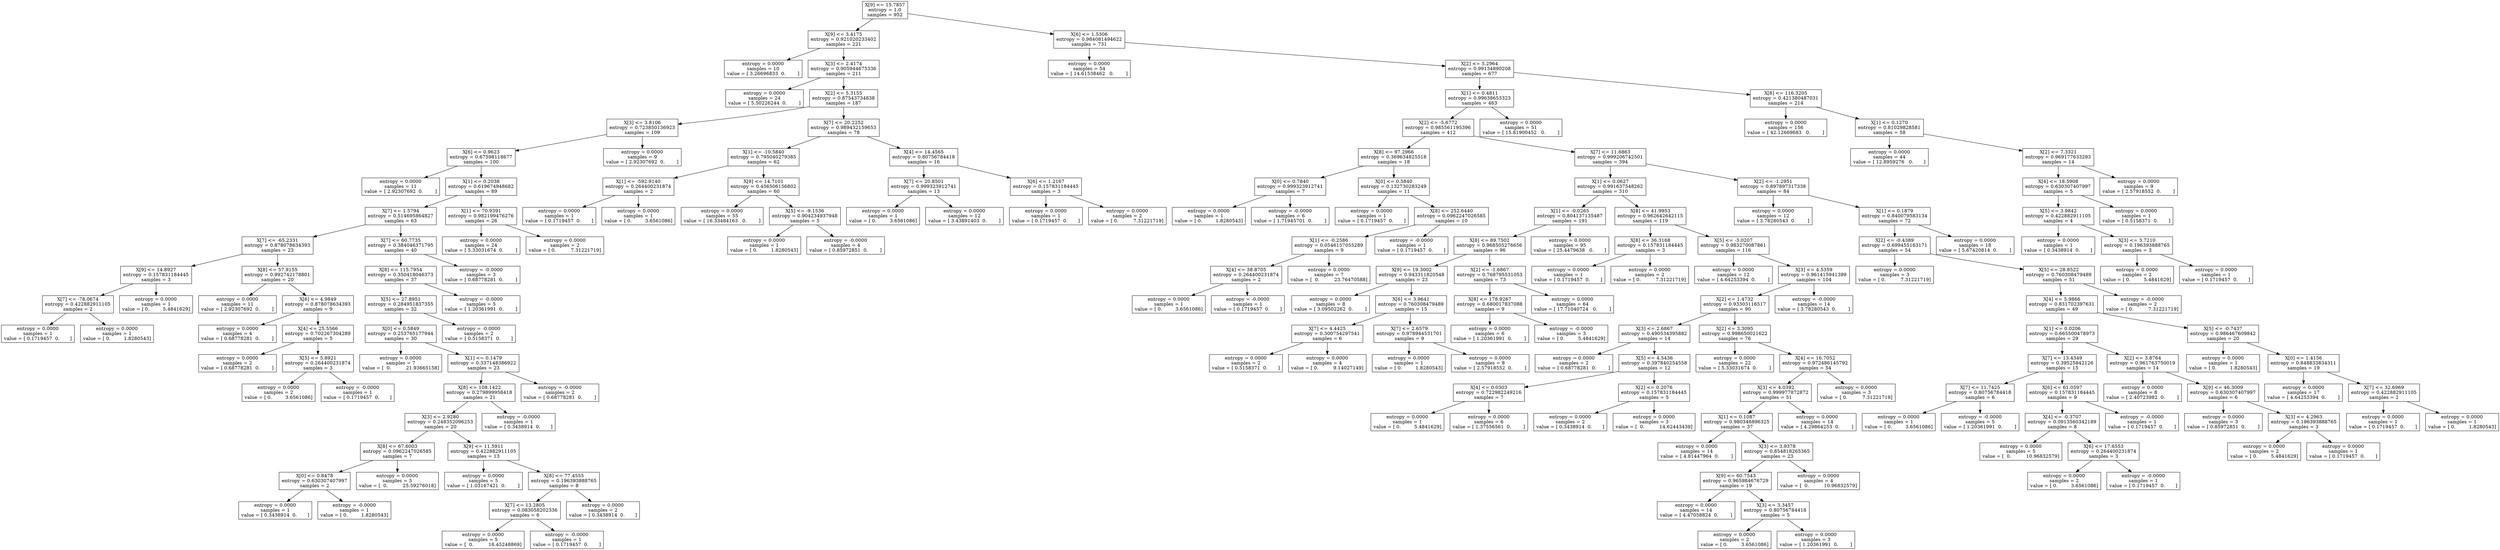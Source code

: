 digraph Tree {
0 [label="X[9] <= 15.7857\nentropy = 1.0\nsamples = 952", shape="box"] ;
1 [label="X[9] <= 3.4175\nentropy = 0.921020233402\nsamples = 221", shape="box"] ;
0 -> 1 ;
2 [label="entropy = 0.0000\nsamples = 10\nvalue = [ 3.26696833  0.        ]", shape="box"] ;
1 -> 2 ;
3 [label="X[3] <= 2.4174\nentropy = 0.905944675336\nsamples = 211", shape="box"] ;
1 -> 3 ;
4 [label="entropy = 0.0000\nsamples = 24\nvalue = [ 5.50226244  0.        ]", shape="box"] ;
3 -> 4 ;
5 [label="X[2] <= 5.3155\nentropy = 0.87543734838\nsamples = 187", shape="box"] ;
3 -> 5 ;
6 [label="X[3] <= 3.8106\nentropy = 0.723850136923\nsamples = 109", shape="box"] ;
5 -> 6 ;
7 [label="X[6] <= 0.9623\nentropy = 0.67598118677\nsamples = 100", shape="box"] ;
6 -> 7 ;
8 [label="entropy = 0.0000\nsamples = 11\nvalue = [ 2.92307692  0.        ]", shape="box"] ;
7 -> 8 ;
9 [label="X[1] <= 0.2038\nentropy = 0.619674948682\nsamples = 89", shape="box"] ;
7 -> 9 ;
10 [label="X[7] <= 1.5794\nentropy = 0.514695864827\nsamples = 63", shape="box"] ;
9 -> 10 ;
11 [label="X[7] <= -65.2331\nentropy = 0.878078634393\nsamples = 23", shape="box"] ;
10 -> 11 ;
12 [label="X[9] <= 14.8927\nentropy = 0.157831184445\nsamples = 3", shape="box"] ;
11 -> 12 ;
13 [label="X[7] <= -78.0674\nentropy = 0.422882911105\nsamples = 2", shape="box"] ;
12 -> 13 ;
14 [label="entropy = 0.0000\nsamples = 1\nvalue = [ 0.1719457  0.       ]", shape="box"] ;
13 -> 14 ;
15 [label="entropy = 0.0000\nsamples = 1\nvalue = [ 0.         1.8280543]", shape="box"] ;
13 -> 15 ;
16 [label="entropy = 0.0000\nsamples = 1\nvalue = [ 0.         5.4841629]", shape="box"] ;
12 -> 16 ;
17 [label="X[8] <= 57.9155\nentropy = 0.992742178801\nsamples = 20", shape="box"] ;
11 -> 17 ;
18 [label="entropy = 0.0000\nsamples = 11\nvalue = [ 2.92307692  0.        ]", shape="box"] ;
17 -> 18 ;
19 [label="X[6] <= 4.9849\nentropy = 0.878078634393\nsamples = 9", shape="box"] ;
17 -> 19 ;
20 [label="entropy = 0.0000\nsamples = 4\nvalue = [ 0.68778281  0.        ]", shape="box"] ;
19 -> 20 ;
21 [label="X[4] <= 25.5566\nentropy = 0.702267304289\nsamples = 5", shape="box"] ;
19 -> 21 ;
22 [label="entropy = 0.0000\nsamples = 2\nvalue = [ 0.68778281  0.        ]", shape="box"] ;
21 -> 22 ;
23 [label="X[5] <= 5.8921\nentropy = 0.264400231874\nsamples = 3", shape="box"] ;
21 -> 23 ;
24 [label="entropy = 0.0000\nsamples = 2\nvalue = [ 0.         3.6561086]", shape="box"] ;
23 -> 24 ;
25 [label="entropy = -0.0000\nsamples = 1\nvalue = [ 0.1719457  0.       ]", shape="box"] ;
23 -> 25 ;
26 [label="X[7] <= 60.7735\nentropy = 0.384046371795\nsamples = 40", shape="box"] ;
10 -> 26 ;
27 [label="X[8] <= 115.7954\nentropy = 0.350418046373\nsamples = 37", shape="box"] ;
26 -> 27 ;
28 [label="X[5] <= 27.8951\nentropy = 0.284951837355\nsamples = 32", shape="box"] ;
27 -> 28 ;
29 [label="X[0] <= 0.5849\nentropy = 0.253765177944\nsamples = 30", shape="box"] ;
28 -> 29 ;
30 [label="entropy = 0.0000\nsamples = 7\nvalue = [  0.          21.93665158]", shape="box"] ;
29 -> 30 ;
31 [label="X[1] <= 0.1479\nentropy = 0.337148386922\nsamples = 23", shape="box"] ;
29 -> 31 ;
32 [label="X[8] <= 108.1422\nentropy = 0.279899958418\nsamples = 21", shape="box"] ;
31 -> 32 ;
33 [label="X[3] <= 2.9280\nentropy = 0.248352096253\nsamples = 20", shape="box"] ;
32 -> 33 ;
34 [label="X[8] <= 67.6003\nentropy = 0.0962247026585\nsamples = 7", shape="box"] ;
33 -> 34 ;
35 [label="X[0] <= 0.8478\nentropy = 0.630307407997\nsamples = 2", shape="box"] ;
34 -> 35 ;
36 [label="entropy = 0.0000\nsamples = 1\nvalue = [ 0.3438914  0.       ]", shape="box"] ;
35 -> 36 ;
37 [label="entropy = -0.0000\nsamples = 1\nvalue = [ 0.         1.8280543]", shape="box"] ;
35 -> 37 ;
38 [label="entropy = 0.0000\nsamples = 5\nvalue = [  0.          25.59276018]", shape="box"] ;
34 -> 38 ;
39 [label="X[9] <= 11.5911\nentropy = 0.422882911105\nsamples = 13", shape="box"] ;
33 -> 39 ;
40 [label="entropy = 0.0000\nsamples = 5\nvalue = [ 1.03167421  0.        ]", shape="box"] ;
39 -> 40 ;
41 [label="X[8] <= 77.4555\nentropy = 0.196393888765\nsamples = 8", shape="box"] ;
39 -> 41 ;
42 [label="X[7] <= 13.2805\nentropy = 0.083058202336\nsamples = 6", shape="box"] ;
41 -> 42 ;
43 [label="entropy = 0.0000\nsamples = 5\nvalue = [  0.          16.45248869]", shape="box"] ;
42 -> 43 ;
44 [label="entropy = -0.0000\nsamples = 1\nvalue = [ 0.1719457  0.       ]", shape="box"] ;
42 -> 44 ;
45 [label="entropy = 0.0000\nsamples = 2\nvalue = [ 0.3438914  0.       ]", shape="box"] ;
41 -> 45 ;
46 [label="entropy = -0.0000\nsamples = 1\nvalue = [ 0.3438914  0.       ]", shape="box"] ;
32 -> 46 ;
47 [label="entropy = -0.0000\nsamples = 2\nvalue = [ 0.68778281  0.        ]", shape="box"] ;
31 -> 47 ;
48 [label="entropy = -0.0000\nsamples = 2\nvalue = [ 0.5158371  0.       ]", shape="box"] ;
28 -> 48 ;
49 [label="entropy = -0.0000\nsamples = 5\nvalue = [ 1.20361991  0.        ]", shape="box"] ;
27 -> 49 ;
50 [label="entropy = -0.0000\nsamples = 3\nvalue = [ 0.68778281  0.        ]", shape="box"] ;
26 -> 50 ;
51 [label="X[1] <= 70.9391\nentropy = 0.982199476276\nsamples = 26", shape="box"] ;
9 -> 51 ;
52 [label="entropy = 0.0000\nsamples = 24\nvalue = [ 5.33031674  0.        ]", shape="box"] ;
51 -> 52 ;
53 [label="entropy = 0.0000\nsamples = 2\nvalue = [ 0.          7.31221719]", shape="box"] ;
51 -> 53 ;
54 [label="entropy = 0.0000\nsamples = 9\nvalue = [ 2.92307692  0.        ]", shape="box"] ;
6 -> 54 ;
55 [label="X[7] <= 20.2252\nentropy = 0.989432159653\nsamples = 78", shape="box"] ;
5 -> 55 ;
56 [label="X[1] <= -10.5840\nentropy = 0.795040279385\nsamples = 62", shape="box"] ;
55 -> 56 ;
57 [label="X[1] <= -592.9140\nentropy = 0.264400231874\nsamples = 2", shape="box"] ;
56 -> 57 ;
58 [label="entropy = 0.0000\nsamples = 1\nvalue = [ 0.1719457  0.       ]", shape="box"] ;
57 -> 58 ;
59 [label="entropy = 0.0000\nsamples = 1\nvalue = [ 0.         3.6561086]", shape="box"] ;
57 -> 59 ;
60 [label="X[9] <= 14.7101\nentropy = 0.456506156802\nsamples = 60", shape="box"] ;
56 -> 60 ;
61 [label="entropy = 0.0000\nsamples = 55\nvalue = [ 16.33484163   0.        ]", shape="box"] ;
60 -> 61 ;
62 [label="X[5] <= -9.1536\nentropy = 0.904234937948\nsamples = 5", shape="box"] ;
60 -> 62 ;
63 [label="entropy = 0.0000\nsamples = 1\nvalue = [ 0.         1.8280543]", shape="box"] ;
62 -> 63 ;
64 [label="entropy = -0.0000\nsamples = 4\nvalue = [ 0.85972851  0.        ]", shape="box"] ;
62 -> 64 ;
65 [label="X[4] <= 14.4565\nentropy = 0.80756784418\nsamples = 16", shape="box"] ;
55 -> 65 ;
66 [label="X[7] <= 20.8501\nentropy = 0.999323912741\nsamples = 13", shape="box"] ;
65 -> 66 ;
67 [label="entropy = 0.0000\nsamples = 1\nvalue = [ 0.         3.6561086]", shape="box"] ;
66 -> 67 ;
68 [label="entropy = 0.0000\nsamples = 12\nvalue = [ 3.43891403  0.        ]", shape="box"] ;
66 -> 68 ;
69 [label="X[6] <= 1.2167\nentropy = 0.157831184445\nsamples = 3", shape="box"] ;
65 -> 69 ;
70 [label="entropy = 0.0000\nsamples = 1\nvalue = [ 0.1719457  0.       ]", shape="box"] ;
69 -> 70 ;
71 [label="entropy = 0.0000\nsamples = 2\nvalue = [ 0.          7.31221719]", shape="box"] ;
69 -> 71 ;
72 [label="X[6] <= 1.5306\nentropy = 0.984081494622\nsamples = 731", shape="box"] ;
0 -> 72 ;
73 [label="entropy = 0.0000\nsamples = 54\nvalue = [ 14.61538462   0.        ]", shape="box"] ;
72 -> 73 ;
74 [label="X[2] <= 5.2964\nentropy = 0.99134890208\nsamples = 677", shape="box"] ;
72 -> 74 ;
75 [label="X[1] <= 0.4811\nentropy = 0.99638653323\nsamples = 463", shape="box"] ;
74 -> 75 ;
76 [label="X[2] <= -5.6772\nentropy = 0.985561195396\nsamples = 412", shape="box"] ;
75 -> 76 ;
77 [label="X[8] <= 97.2966\nentropy = 0.369634825518\nsamples = 18", shape="box"] ;
76 -> 77 ;
78 [label="X[0] <= 0.7840\nentropy = 0.999323912741\nsamples = 7", shape="box"] ;
77 -> 78 ;
79 [label="entropy = 0.0000\nsamples = 1\nvalue = [ 0.         1.8280543]", shape="box"] ;
78 -> 79 ;
80 [label="entropy = -0.0000\nsamples = 6\nvalue = [ 1.71945701  0.        ]", shape="box"] ;
78 -> 80 ;
81 [label="X[0] <= 0.5840\nentropy = 0.132730283249\nsamples = 11", shape="box"] ;
77 -> 81 ;
82 [label="entropy = 0.0000\nsamples = 1\nvalue = [ 0.1719457  0.       ]", shape="box"] ;
81 -> 82 ;
83 [label="X[8] <= 252.6440\nentropy = 0.0962247026585\nsamples = 10", shape="box"] ;
81 -> 83 ;
84 [label="X[1] <= -0.2586\nentropy = 0.0546157055289\nsamples = 9", shape="box"] ;
83 -> 84 ;
85 [label="X[4] <= 38.8705\nentropy = 0.264400231874\nsamples = 2", shape="box"] ;
84 -> 85 ;
86 [label="entropy = 0.0000\nsamples = 1\nvalue = [ 0.         3.6561086]", shape="box"] ;
85 -> 86 ;
87 [label="entropy = -0.0000\nsamples = 1\nvalue = [ 0.1719457  0.       ]", shape="box"] ;
85 -> 87 ;
88 [label="entropy = 0.0000\nsamples = 7\nvalue = [  0.          23.76470588]", shape="box"] ;
84 -> 88 ;
89 [label="entropy = -0.0000\nsamples = 1\nvalue = [ 0.1719457  0.       ]", shape="box"] ;
83 -> 89 ;
90 [label="X[7] <= 11.6863\nentropy = 0.999206742501\nsamples = 394", shape="box"] ;
76 -> 90 ;
91 [label="X[1] <= 0.0627\nentropy = 0.991637548262\nsamples = 310", shape="box"] ;
90 -> 91 ;
92 [label="X[1] <= -0.0265\nentropy = 0.804137135487\nsamples = 191", shape="box"] ;
91 -> 92 ;
93 [label="X[8] <= 89.7502\nentropy = 0.968505276656\nsamples = 96", shape="box"] ;
92 -> 93 ;
94 [label="X[9] <= 19.3002\nentropy = 0.943311820548\nsamples = 23", shape="box"] ;
93 -> 94 ;
95 [label="entropy = 0.0000\nsamples = 8\nvalue = [ 3.09502262  0.        ]", shape="box"] ;
94 -> 95 ;
96 [label="X[6] <= 3.9641\nentropy = 0.760308479489\nsamples = 15", shape="box"] ;
94 -> 96 ;
97 [label="X[7] <= 4.4425\nentropy = 0.300754297541\nsamples = 6", shape="box"] ;
96 -> 97 ;
98 [label="entropy = 0.0000\nsamples = 2\nvalue = [ 0.5158371  0.       ]", shape="box"] ;
97 -> 98 ;
99 [label="entropy = 0.0000\nsamples = 4\nvalue = [ 0.          9.14027149]", shape="box"] ;
97 -> 99 ;
100 [label="X[7] <= 2.6579\nentropy = 0.978944531701\nsamples = 9", shape="box"] ;
96 -> 100 ;
101 [label="entropy = 0.0000\nsamples = 1\nvalue = [ 0.         1.8280543]", shape="box"] ;
100 -> 101 ;
102 [label="entropy = 0.0000\nsamples = 8\nvalue = [ 2.57918552  0.        ]", shape="box"] ;
100 -> 102 ;
103 [label="X[2] <= -1.6867\nentropy = 0.768795531053\nsamples = 73", shape="box"] ;
93 -> 103 ;
104 [label="X[8] <= 178.9267\nentropy = 0.680017837088\nsamples = 9", shape="box"] ;
103 -> 104 ;
105 [label="entropy = 0.0000\nsamples = 6\nvalue = [ 1.20361991  0.        ]", shape="box"] ;
104 -> 105 ;
106 [label="entropy = -0.0000\nsamples = 3\nvalue = [ 0.         5.4841629]", shape="box"] ;
104 -> 106 ;
107 [label="entropy = 0.0000\nsamples = 64\nvalue = [ 17.71040724   0.        ]", shape="box"] ;
103 -> 107 ;
108 [label="entropy = 0.0000\nsamples = 95\nvalue = [ 25.4479638   0.       ]", shape="box"] ;
92 -> 108 ;
109 [label="X[8] <= 41.9953\nentropy = 0.962642642115\nsamples = 119", shape="box"] ;
91 -> 109 ;
110 [label="X[8] <= 36.3168\nentropy = 0.157831184445\nsamples = 3", shape="box"] ;
109 -> 110 ;
111 [label="entropy = 0.0000\nsamples = 1\nvalue = [ 0.1719457  0.       ]", shape="box"] ;
110 -> 111 ;
112 [label="entropy = 0.0000\nsamples = 2\nvalue = [ 0.          7.31221719]", shape="box"] ;
110 -> 112 ;
113 [label="X[5] <= -3.0207\nentropy = 0.983270087861\nsamples = 116", shape="box"] ;
109 -> 113 ;
114 [label="entropy = 0.0000\nsamples = 12\nvalue = [ 4.64253394  0.        ]", shape="box"] ;
113 -> 114 ;
115 [label="X[3] <= 4.5359\nentropy = 0.961415941399\nsamples = 104", shape="box"] ;
113 -> 115 ;
116 [label="X[2] <= 1.4732\nentropy = 0.93303116517\nsamples = 90", shape="box"] ;
115 -> 116 ;
117 [label="X[3] <= 2.6867\nentropy = 0.490534395882\nsamples = 14", shape="box"] ;
116 -> 117 ;
118 [label="entropy = 0.0000\nsamples = 2\nvalue = [ 0.68778281  0.        ]", shape="box"] ;
117 -> 118 ;
119 [label="X[5] <= 4.5436\nentropy = 0.397840254558\nsamples = 12", shape="box"] ;
117 -> 119 ;
120 [label="X[4] <= 0.0303\nentropy = 0.722982249216\nsamples = 7", shape="box"] ;
119 -> 120 ;
121 [label="entropy = 0.0000\nsamples = 1\nvalue = [ 0.         5.4841629]", shape="box"] ;
120 -> 121 ;
122 [label="entropy = 0.0000\nsamples = 6\nvalue = [ 1.37556561  0.        ]", shape="box"] ;
120 -> 122 ;
123 [label="X[2] <= 0.2076\nentropy = 0.157831184445\nsamples = 5", shape="box"] ;
119 -> 123 ;
124 [label="entropy = 0.0000\nsamples = 2\nvalue = [ 0.3438914  0.       ]", shape="box"] ;
123 -> 124 ;
125 [label="entropy = 0.0000\nsamples = 3\nvalue = [  0.          14.62443439]", shape="box"] ;
123 -> 125 ;
126 [label="X[2] <= 3.3095\nentropy = 0.998650021622\nsamples = 76", shape="box"] ;
116 -> 126 ;
127 [label="entropy = 0.0000\nsamples = 22\nvalue = [ 5.33031674  0.        ]", shape="box"] ;
126 -> 127 ;
128 [label="X[4] <= 16.7052\nentropy = 0.972486145792\nsamples = 54", shape="box"] ;
126 -> 128 ;
129 [label="X[3] <= 4.0392\nentropy = 0.999977872872\nsamples = 51", shape="box"] ;
128 -> 129 ;
130 [label="X[1] <= 0.1087\nentropy = 0.980346896325\nsamples = 37", shape="box"] ;
129 -> 130 ;
131 [label="entropy = 0.0000\nsamples = 14\nvalue = [ 4.81447964  0.        ]", shape="box"] ;
130 -> 131 ;
132 [label="X[3] <= 3.9378\nentropy = 0.854818265365\nsamples = 23", shape="box"] ;
130 -> 132 ;
133 [label="X[9] <= 60.7543\nentropy = 0.965984676729\nsamples = 19", shape="box"] ;
132 -> 133 ;
134 [label="entropy = 0.0000\nsamples = 14\nvalue = [ 4.47058824  0.        ]", shape="box"] ;
133 -> 134 ;
135 [label="X[3] <= 3.3457\nentropy = 0.80756784418\nsamples = 5", shape="box"] ;
133 -> 135 ;
136 [label="entropy = 0.0000\nsamples = 2\nvalue = [ 0.         3.6561086]", shape="box"] ;
135 -> 136 ;
137 [label="entropy = 0.0000\nsamples = 3\nvalue = [ 1.20361991  0.        ]", shape="box"] ;
135 -> 137 ;
138 [label="entropy = 0.0000\nsamples = 4\nvalue = [  0.          10.96832579]", shape="box"] ;
132 -> 138 ;
139 [label="entropy = 0.0000\nsamples = 14\nvalue = [ 4.29864253  0.        ]", shape="box"] ;
129 -> 139 ;
140 [label="entropy = 0.0000\nsamples = 3\nvalue = [ 0.          7.31221719]", shape="box"] ;
128 -> 140 ;
141 [label="entropy = -0.0000\nsamples = 14\nvalue = [ 3.78280543  0.        ]", shape="box"] ;
115 -> 141 ;
142 [label="X[2] <= -1.2951\nentropy = 0.897897317338\nsamples = 84", shape="box"] ;
90 -> 142 ;
143 [label="entropy = 0.0000\nsamples = 12\nvalue = [ 3.78280543  0.        ]", shape="box"] ;
142 -> 143 ;
144 [label="X[1] <= 0.1879\nentropy = 0.840079583134\nsamples = 72", shape="box"] ;
142 -> 144 ;
145 [label="X[2] <= -0.4389\nentropy = 0.699455163171\nsamples = 54", shape="box"] ;
144 -> 145 ;
146 [label="entropy = 0.0000\nsamples = 3\nvalue = [ 0.          7.31221719]", shape="box"] ;
145 -> 146 ;
147 [label="X[5] <= 28.8522\nentropy = 0.760308479489\nsamples = 51", shape="box"] ;
145 -> 147 ;
148 [label="X[4] <= 5.9866\nentropy = 0.831702397631\nsamples = 49", shape="box"] ;
147 -> 148 ;
149 [label="X[1] <= 0.0206\nentropy = 0.665500478973\nsamples = 29", shape="box"] ;
148 -> 149 ;
150 [label="X[7] <= 13.4349\nentropy = 0.39525842126\nsamples = 15", shape="box"] ;
149 -> 150 ;
151 [label="X[7] <= 11.7425\nentropy = 0.80756784418\nsamples = 6", shape="box"] ;
150 -> 151 ;
152 [label="entropy = 0.0000\nsamples = 1\nvalue = [ 0.         3.6561086]", shape="box"] ;
151 -> 152 ;
153 [label="entropy = -0.0000\nsamples = 5\nvalue = [ 1.20361991  0.        ]", shape="box"] ;
151 -> 153 ;
154 [label="X[6] <= 61.0597\nentropy = 0.157831184445\nsamples = 9", shape="box"] ;
150 -> 154 ;
155 [label="X[4] <= -0.3707\nentropy = 0.0913560342189\nsamples = 8", shape="box"] ;
154 -> 155 ;
156 [label="entropy = 0.0000\nsamples = 5\nvalue = [  0.          10.96832579]", shape="box"] ;
155 -> 156 ;
157 [label="X[6] <= 17.6553\nentropy = 0.264400231874\nsamples = 3", shape="box"] ;
155 -> 157 ;
158 [label="entropy = 0.0000\nsamples = 2\nvalue = [ 0.         3.6561086]", shape="box"] ;
157 -> 158 ;
159 [label="entropy = -0.0000\nsamples = 1\nvalue = [ 0.1719457  0.       ]", shape="box"] ;
157 -> 159 ;
160 [label="entropy = -0.0000\nsamples = 1\nvalue = [ 0.1719457  0.       ]", shape="box"] ;
154 -> 160 ;
161 [label="X[2] <= 3.8764\nentropy = 0.961763750019\nsamples = 14", shape="box"] ;
149 -> 161 ;
162 [label="entropy = 0.0000\nsamples = 8\nvalue = [ 2.40723982  0.        ]", shape="box"] ;
161 -> 162 ;
163 [label="X[9] <= 46.3009\nentropy = 0.630307407997\nsamples = 6", shape="box"] ;
161 -> 163 ;
164 [label="entropy = 0.0000\nsamples = 3\nvalue = [ 0.85972851  0.        ]", shape="box"] ;
163 -> 164 ;
165 [label="X[3] <= 4.2963\nentropy = 0.196393888765\nsamples = 3", shape="box"] ;
163 -> 165 ;
166 [label="entropy = 0.0000\nsamples = 2\nvalue = [ 0.         5.4841629]", shape="box"] ;
165 -> 166 ;
167 [label="entropy = 0.0000\nsamples = 1\nvalue = [ 0.1719457  0.       ]", shape="box"] ;
165 -> 167 ;
168 [label="X[5] <= -0.7437\nentropy = 0.986467609842\nsamples = 20", shape="box"] ;
148 -> 168 ;
169 [label="entropy = 0.0000\nsamples = 1\nvalue = [ 0.         1.8280543]", shape="box"] ;
168 -> 169 ;
170 [label="X[0] <= 1.4156\nentropy = 0.848833834311\nsamples = 19", shape="box"] ;
168 -> 170 ;
171 [label="entropy = 0.0000\nsamples = 17\nvalue = [ 4.64253394  0.        ]", shape="box"] ;
170 -> 171 ;
172 [label="X[7] <= 32.6969\nentropy = 0.422882911105\nsamples = 2", shape="box"] ;
170 -> 172 ;
173 [label="entropy = 0.0000\nsamples = 1\nvalue = [ 0.1719457  0.       ]", shape="box"] ;
172 -> 173 ;
174 [label="entropy = 0.0000\nsamples = 1\nvalue = [ 0.         1.8280543]", shape="box"] ;
172 -> 174 ;
175 [label="entropy = -0.0000\nsamples = 2\nvalue = [ 0.          7.31221719]", shape="box"] ;
147 -> 175 ;
176 [label="entropy = 0.0000\nsamples = 18\nvalue = [ 5.67420814  0.        ]", shape="box"] ;
144 -> 176 ;
177 [label="entropy = 0.0000\nsamples = 51\nvalue = [ 15.81900452   0.        ]", shape="box"] ;
75 -> 177 ;
178 [label="X[8] <= 116.3205\nentropy = 0.421380487031\nsamples = 214", shape="box"] ;
74 -> 178 ;
179 [label="entropy = 0.0000\nsamples = 156\nvalue = [ 42.12669683   0.        ]", shape="box"] ;
178 -> 179 ;
180 [label="X[1] <= 0.1270\nentropy = 0.81029828581\nsamples = 58", shape="box"] ;
178 -> 180 ;
181 [label="entropy = 0.0000\nsamples = 44\nvalue = [ 12.8959276   0.       ]", shape="box"] ;
180 -> 181 ;
182 [label="X[2] <= 7.3321\nentropy = 0.969177633293\nsamples = 14", shape="box"] ;
180 -> 182 ;
183 [label="X[4] <= 18.5908\nentropy = 0.630307407997\nsamples = 5", shape="box"] ;
182 -> 183 ;
184 [label="X[5] <= 3.9842\nentropy = 0.422882911105\nsamples = 4", shape="box"] ;
183 -> 184 ;
185 [label="entropy = 0.0000\nsamples = 1\nvalue = [ 0.3438914  0.       ]", shape="box"] ;
184 -> 185 ;
186 [label="X[3] <= 3.7210\nentropy = 0.196393888765\nsamples = 3", shape="box"] ;
184 -> 186 ;
187 [label="entropy = 0.0000\nsamples = 2\nvalue = [ 0.         5.4841629]", shape="box"] ;
186 -> 187 ;
188 [label="entropy = 0.0000\nsamples = 1\nvalue = [ 0.1719457  0.       ]", shape="box"] ;
186 -> 188 ;
189 [label="entropy = 0.0000\nsamples = 1\nvalue = [ 0.5158371  0.       ]", shape="box"] ;
183 -> 189 ;
190 [label="entropy = 0.0000\nsamples = 9\nvalue = [ 2.57918552  0.        ]", shape="box"] ;
182 -> 190 ;
}